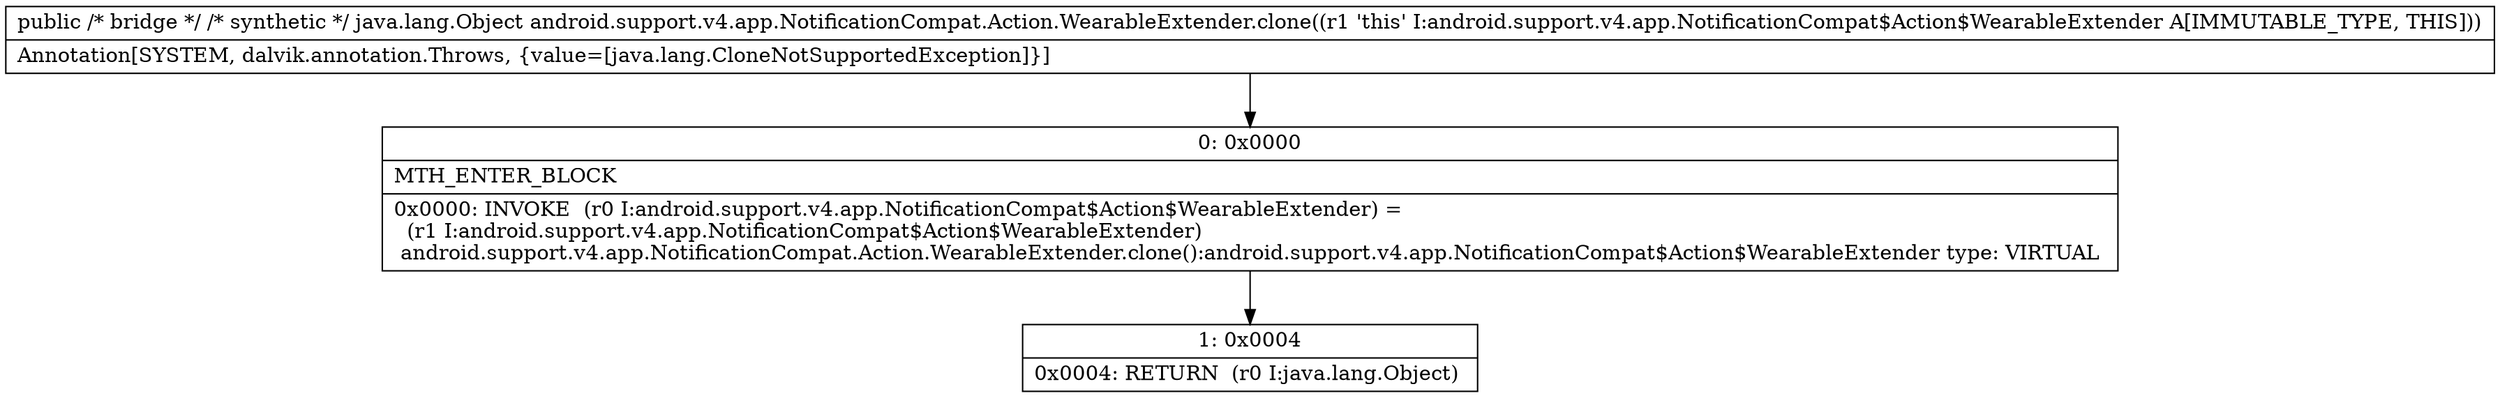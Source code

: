digraph "CFG forandroid.support.v4.app.NotificationCompat.Action.WearableExtender.clone()Ljava\/lang\/Object;" {
Node_0 [shape=record,label="{0\:\ 0x0000|MTH_ENTER_BLOCK\l|0x0000: INVOKE  (r0 I:android.support.v4.app.NotificationCompat$Action$WearableExtender) = \l  (r1 I:android.support.v4.app.NotificationCompat$Action$WearableExtender)\l android.support.v4.app.NotificationCompat.Action.WearableExtender.clone():android.support.v4.app.NotificationCompat$Action$WearableExtender type: VIRTUAL \l}"];
Node_1 [shape=record,label="{1\:\ 0x0004|0x0004: RETURN  (r0 I:java.lang.Object) \l}"];
MethodNode[shape=record,label="{public \/* bridge *\/ \/* synthetic *\/ java.lang.Object android.support.v4.app.NotificationCompat.Action.WearableExtender.clone((r1 'this' I:android.support.v4.app.NotificationCompat$Action$WearableExtender A[IMMUTABLE_TYPE, THIS]))  | Annotation[SYSTEM, dalvik.annotation.Throws, \{value=[java.lang.CloneNotSupportedException]\}]\l}"];
MethodNode -> Node_0;
Node_0 -> Node_1;
}

